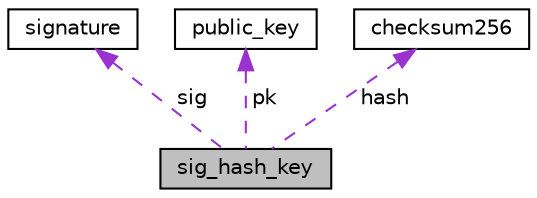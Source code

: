 digraph "sig_hash_key"
{
  edge [fontname="Helvetica",fontsize="10",labelfontname="Helvetica",labelfontsize="10"];
  node [fontname="Helvetica",fontsize="10",shape=record];
  Node1 [label="sig_hash_key",height=0.2,width=0.4,color="black", fillcolor="grey75", style="filled", fontcolor="black"];
  Node2 -> Node1 [dir="back",color="darkorchid3",fontsize="10",style="dashed",label=" sig" ];
  Node2 [label="signature",height=0.2,width=0.4,color="black", fillcolor="white", style="filled",URL="$structsignature.html"];
  Node3 -> Node1 [dir="back",color="darkorchid3",fontsize="10",style="dashed",label=" pk" ];
  Node3 [label="public_key",height=0.2,width=0.4,color="black", fillcolor="white", style="filled",URL="$structpublic__key.html"];
  Node4 -> Node1 [dir="back",color="darkorchid3",fontsize="10",style="dashed",label=" hash" ];
  Node4 [label="checksum256",height=0.2,width=0.4,color="black", fillcolor="white", style="filled",URL="$structchecksum256.html"];
}
